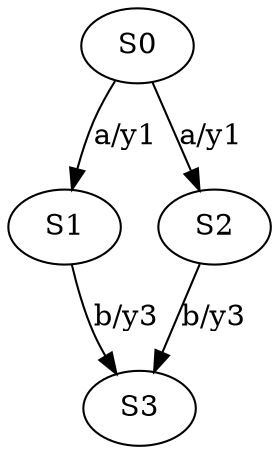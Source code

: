 digraph MealyMachine {
  S0 [label="S0"];
  {S1,S2} [label="{S1,S2}"];
  S3 [label="S3"];

  S0 -> {S1,S2} [label="a/y1"];
  {S1,S2} -> S3 [label="b/y3"];
}